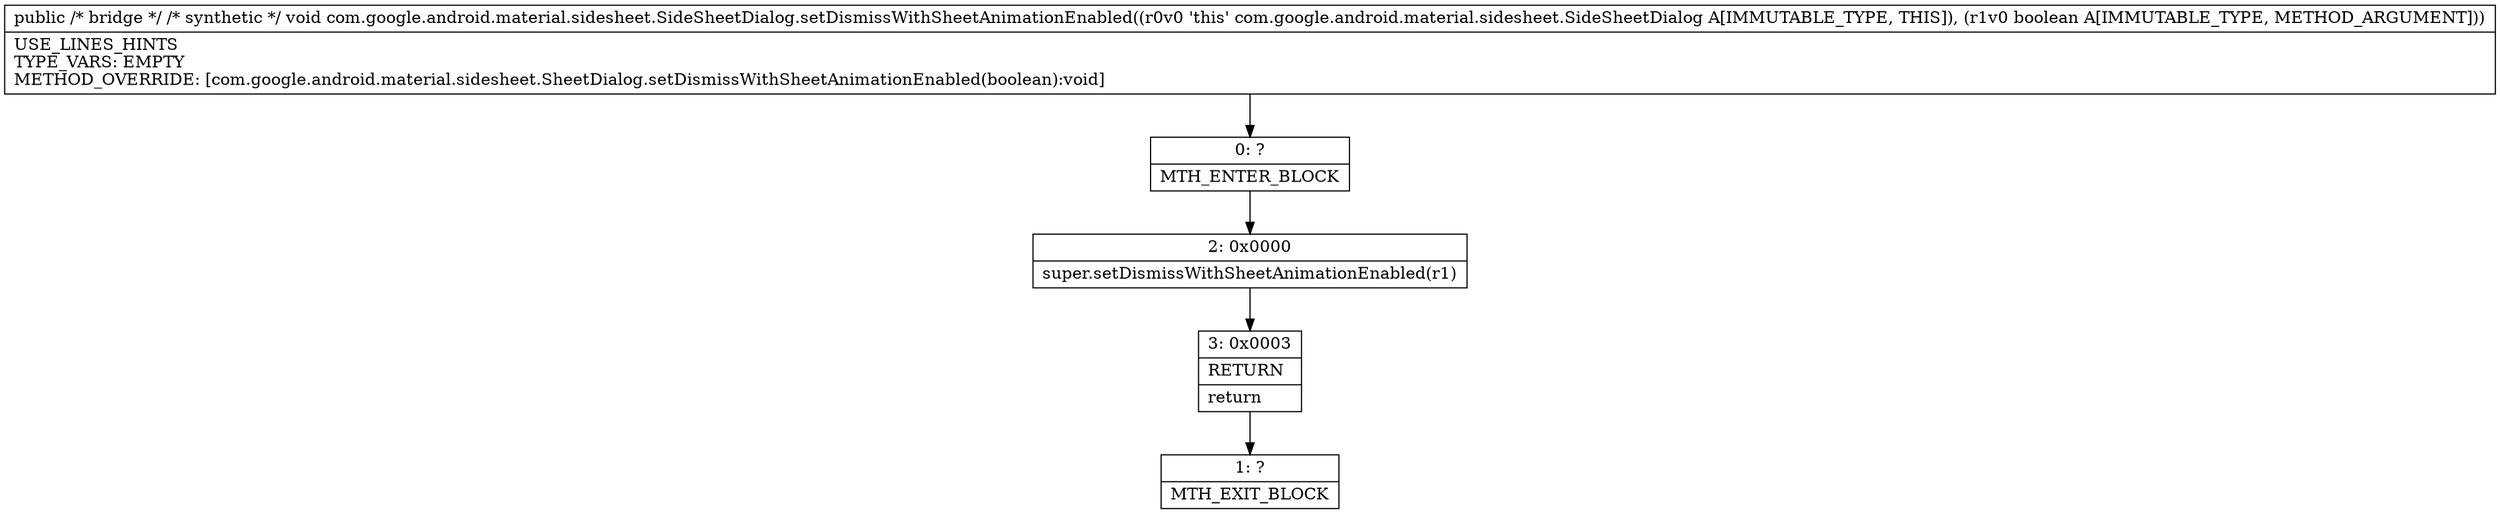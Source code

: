 digraph "CFG forcom.google.android.material.sidesheet.SideSheetDialog.setDismissWithSheetAnimationEnabled(Z)V" {
Node_0 [shape=record,label="{0\:\ ?|MTH_ENTER_BLOCK\l}"];
Node_2 [shape=record,label="{2\:\ 0x0000|super.setDismissWithSheetAnimationEnabled(r1)\l}"];
Node_3 [shape=record,label="{3\:\ 0x0003|RETURN\l|return\l}"];
Node_1 [shape=record,label="{1\:\ ?|MTH_EXIT_BLOCK\l}"];
MethodNode[shape=record,label="{public \/* bridge *\/ \/* synthetic *\/ void com.google.android.material.sidesheet.SideSheetDialog.setDismissWithSheetAnimationEnabled((r0v0 'this' com.google.android.material.sidesheet.SideSheetDialog A[IMMUTABLE_TYPE, THIS]), (r1v0 boolean A[IMMUTABLE_TYPE, METHOD_ARGUMENT]))  | USE_LINES_HINTS\lTYPE_VARS: EMPTY\lMETHOD_OVERRIDE: [com.google.android.material.sidesheet.SheetDialog.setDismissWithSheetAnimationEnabled(boolean):void]\l}"];
MethodNode -> Node_0;Node_0 -> Node_2;
Node_2 -> Node_3;
Node_3 -> Node_1;
}

